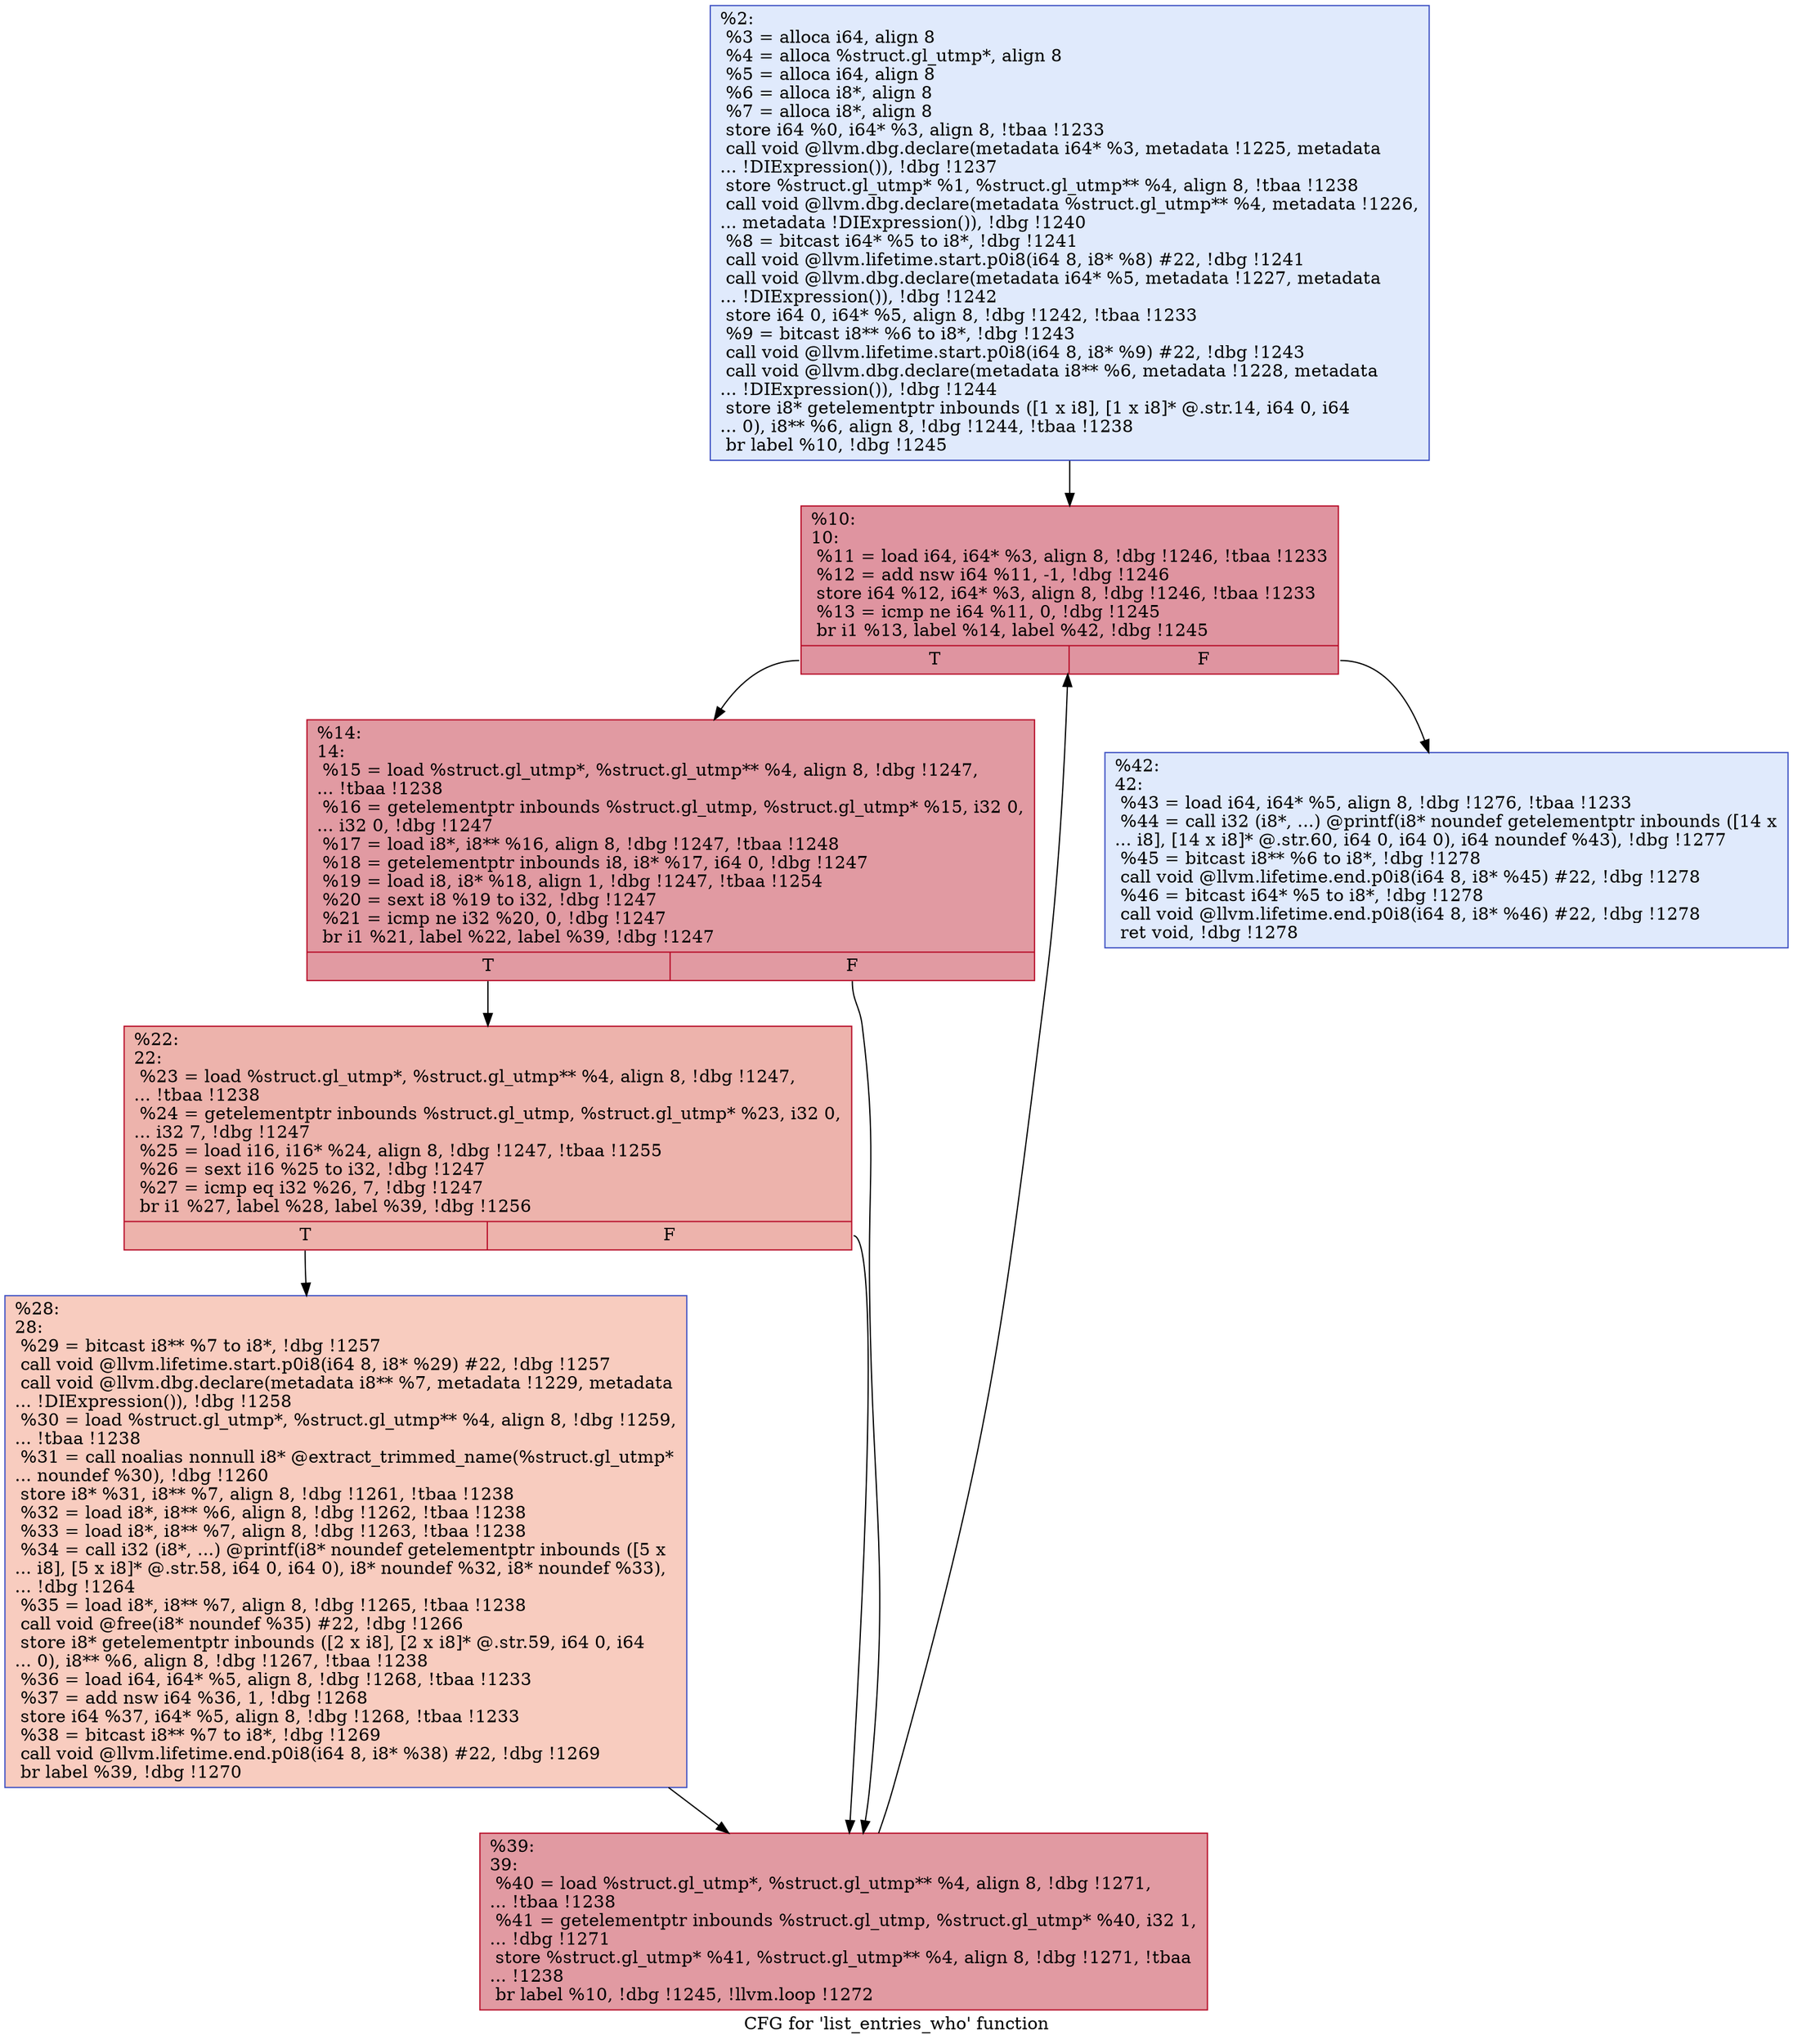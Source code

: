 digraph "CFG for 'list_entries_who' function" {
	label="CFG for 'list_entries_who' function";

	Node0x1160c10 [shape=record,color="#3d50c3ff", style=filled, fillcolor="#b9d0f970",label="{%2:\l  %3 = alloca i64, align 8\l  %4 = alloca %struct.gl_utmp*, align 8\l  %5 = alloca i64, align 8\l  %6 = alloca i8*, align 8\l  %7 = alloca i8*, align 8\l  store i64 %0, i64* %3, align 8, !tbaa !1233\l  call void @llvm.dbg.declare(metadata i64* %3, metadata !1225, metadata\l... !DIExpression()), !dbg !1237\l  store %struct.gl_utmp* %1, %struct.gl_utmp** %4, align 8, !tbaa !1238\l  call void @llvm.dbg.declare(metadata %struct.gl_utmp** %4, metadata !1226,\l... metadata !DIExpression()), !dbg !1240\l  %8 = bitcast i64* %5 to i8*, !dbg !1241\l  call void @llvm.lifetime.start.p0i8(i64 8, i8* %8) #22, !dbg !1241\l  call void @llvm.dbg.declare(metadata i64* %5, metadata !1227, metadata\l... !DIExpression()), !dbg !1242\l  store i64 0, i64* %5, align 8, !dbg !1242, !tbaa !1233\l  %9 = bitcast i8** %6 to i8*, !dbg !1243\l  call void @llvm.lifetime.start.p0i8(i64 8, i8* %9) #22, !dbg !1243\l  call void @llvm.dbg.declare(metadata i8** %6, metadata !1228, metadata\l... !DIExpression()), !dbg !1244\l  store i8* getelementptr inbounds ([1 x i8], [1 x i8]* @.str.14, i64 0, i64\l... 0), i8** %6, align 8, !dbg !1244, !tbaa !1238\l  br label %10, !dbg !1245\l}"];
	Node0x1160c10 -> Node0x115bdd0;
	Node0x115bdd0 [shape=record,color="#b70d28ff", style=filled, fillcolor="#b70d2870",label="{%10:\l10:                                               \l  %11 = load i64, i64* %3, align 8, !dbg !1246, !tbaa !1233\l  %12 = add nsw i64 %11, -1, !dbg !1246\l  store i64 %12, i64* %3, align 8, !dbg !1246, !tbaa !1233\l  %13 = icmp ne i64 %11, 0, !dbg !1245\l  br i1 %13, label %14, label %42, !dbg !1245\l|{<s0>T|<s1>F}}"];
	Node0x115bdd0:s0 -> Node0x115bee0;
	Node0x115bdd0:s1 -> Node0x115c020;
	Node0x115bee0 [shape=record,color="#b70d28ff", style=filled, fillcolor="#bb1b2c70",label="{%14:\l14:                                               \l  %15 = load %struct.gl_utmp*, %struct.gl_utmp** %4, align 8, !dbg !1247,\l... !tbaa !1238\l  %16 = getelementptr inbounds %struct.gl_utmp, %struct.gl_utmp* %15, i32 0,\l... i32 0, !dbg !1247\l  %17 = load i8*, i8** %16, align 8, !dbg !1247, !tbaa !1248\l  %18 = getelementptr inbounds i8, i8* %17, i64 0, !dbg !1247\l  %19 = load i8, i8* %18, align 1, !dbg !1247, !tbaa !1254\l  %20 = sext i8 %19 to i32, !dbg !1247\l  %21 = icmp ne i32 %20, 0, !dbg !1247\l  br i1 %21, label %22, label %39, !dbg !1247\l|{<s0>T|<s1>F}}"];
	Node0x115bee0:s0 -> Node0x115bf30;
	Node0x115bee0:s1 -> Node0x115bfd0;
	Node0x115bf30 [shape=record,color="#b70d28ff", style=filled, fillcolor="#d6524470",label="{%22:\l22:                                               \l  %23 = load %struct.gl_utmp*, %struct.gl_utmp** %4, align 8, !dbg !1247,\l... !tbaa !1238\l  %24 = getelementptr inbounds %struct.gl_utmp, %struct.gl_utmp* %23, i32 0,\l... i32 7, !dbg !1247\l  %25 = load i16, i16* %24, align 8, !dbg !1247, !tbaa !1255\l  %26 = sext i16 %25 to i32, !dbg !1247\l  %27 = icmp eq i32 %26, 7, !dbg !1247\l  br i1 %27, label %28, label %39, !dbg !1256\l|{<s0>T|<s1>F}}"];
	Node0x115bf30:s0 -> Node0x115bf80;
	Node0x115bf30:s1 -> Node0x115bfd0;
	Node0x115bf80 [shape=record,color="#3d50c3ff", style=filled, fillcolor="#f08b6e70",label="{%28:\l28:                                               \l  %29 = bitcast i8** %7 to i8*, !dbg !1257\l  call void @llvm.lifetime.start.p0i8(i64 8, i8* %29) #22, !dbg !1257\l  call void @llvm.dbg.declare(metadata i8** %7, metadata !1229, metadata\l... !DIExpression()), !dbg !1258\l  %30 = load %struct.gl_utmp*, %struct.gl_utmp** %4, align 8, !dbg !1259,\l... !tbaa !1238\l  %31 = call noalias nonnull i8* @extract_trimmed_name(%struct.gl_utmp*\l... noundef %30), !dbg !1260\l  store i8* %31, i8** %7, align 8, !dbg !1261, !tbaa !1238\l  %32 = load i8*, i8** %6, align 8, !dbg !1262, !tbaa !1238\l  %33 = load i8*, i8** %7, align 8, !dbg !1263, !tbaa !1238\l  %34 = call i32 (i8*, ...) @printf(i8* noundef getelementptr inbounds ([5 x\l... i8], [5 x i8]* @.str.58, i64 0, i64 0), i8* noundef %32, i8* noundef %33),\l... !dbg !1264\l  %35 = load i8*, i8** %7, align 8, !dbg !1265, !tbaa !1238\l  call void @free(i8* noundef %35) #22, !dbg !1266\l  store i8* getelementptr inbounds ([2 x i8], [2 x i8]* @.str.59, i64 0, i64\l... 0), i8** %6, align 8, !dbg !1267, !tbaa !1238\l  %36 = load i64, i64* %5, align 8, !dbg !1268, !tbaa !1233\l  %37 = add nsw i64 %36, 1, !dbg !1268\l  store i64 %37, i64* %5, align 8, !dbg !1268, !tbaa !1233\l  %38 = bitcast i8** %7 to i8*, !dbg !1269\l  call void @llvm.lifetime.end.p0i8(i64 8, i8* %38) #22, !dbg !1269\l  br label %39, !dbg !1270\l}"];
	Node0x115bf80 -> Node0x115bfd0;
	Node0x115bfd0 [shape=record,color="#b70d28ff", style=filled, fillcolor="#bb1b2c70",label="{%39:\l39:                                               \l  %40 = load %struct.gl_utmp*, %struct.gl_utmp** %4, align 8, !dbg !1271,\l... !tbaa !1238\l  %41 = getelementptr inbounds %struct.gl_utmp, %struct.gl_utmp* %40, i32 1,\l... !dbg !1271\l  store %struct.gl_utmp* %41, %struct.gl_utmp** %4, align 8, !dbg !1271, !tbaa\l... !1238\l  br label %10, !dbg !1245, !llvm.loop !1272\l}"];
	Node0x115bfd0 -> Node0x115bdd0;
	Node0x115c020 [shape=record,color="#3d50c3ff", style=filled, fillcolor="#b9d0f970",label="{%42:\l42:                                               \l  %43 = load i64, i64* %5, align 8, !dbg !1276, !tbaa !1233\l  %44 = call i32 (i8*, ...) @printf(i8* noundef getelementptr inbounds ([14 x\l... i8], [14 x i8]* @.str.60, i64 0, i64 0), i64 noundef %43), !dbg !1277\l  %45 = bitcast i8** %6 to i8*, !dbg !1278\l  call void @llvm.lifetime.end.p0i8(i64 8, i8* %45) #22, !dbg !1278\l  %46 = bitcast i64* %5 to i8*, !dbg !1278\l  call void @llvm.lifetime.end.p0i8(i64 8, i8* %46) #22, !dbg !1278\l  ret void, !dbg !1278\l}"];
}
